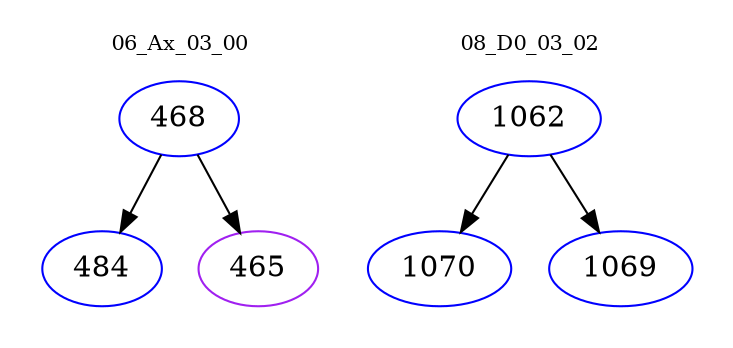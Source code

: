 digraph{
subgraph cluster_0 {
color = white
label = "06_Ax_03_00";
fontsize=10;
T0_468 [label="468", color="blue"]
T0_468 -> T0_484 [color="black"]
T0_484 [label="484", color="blue"]
T0_468 -> T0_465 [color="black"]
T0_465 [label="465", color="purple"]
}
subgraph cluster_1 {
color = white
label = "08_D0_03_02";
fontsize=10;
T1_1062 [label="1062", color="blue"]
T1_1062 -> T1_1070 [color="black"]
T1_1070 [label="1070", color="blue"]
T1_1062 -> T1_1069 [color="black"]
T1_1069 [label="1069", color="blue"]
}
}
